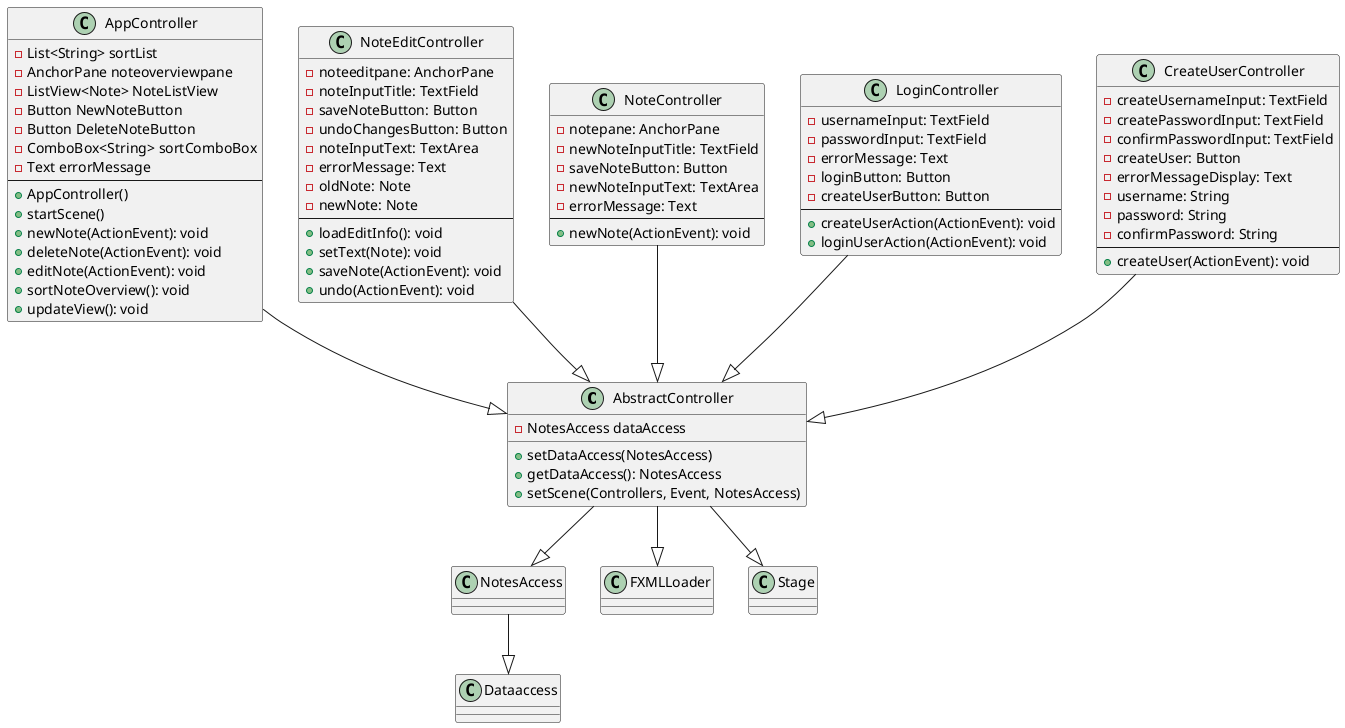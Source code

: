 @startuml classDiagramControllers

class AbstractController {
    - NotesAccess dataAccess
    + setDataAccess(NotesAccess)
    + getDataAccess(): NotesAccess
    + setScene(Controllers, Event, NotesAccess)
}

class AppController {
    - List<String> sortList
    - AnchorPane noteoverviewpane
    - ListView<Note> NoteListView
    - Button NewNoteButton
    - Button DeleteNoteButton
    - ComboBox<String> sortComboBox
    - Text errorMessage
    --
    + AppController()
    + startScene()
    + newNote(ActionEvent): void
    + deleteNote(ActionEvent): void
    + editNote(ActionEvent): void
    + sortNoteOverview(): void
    + updateView(): void
}

class NoteEditController {
    - noteeditpane: AnchorPane
    - noteInputTitle: TextField
    - saveNoteButton: Button
    - undoChangesButton: Button
    - noteInputText: TextArea
    - errorMessage: Text
    - oldNote: Note
    - newNote: Note
    --
    + loadEditInfo(): void
    + setText(Note): void
    + saveNote(ActionEvent): void
    + undo(ActionEvent): void
}

class NoteController {
    - notepane: AnchorPane
    - newNoteInputTitle: TextField
    - saveNoteButton: Button
    - newNoteInputText: TextArea
    - errorMessage: Text
    --
    + newNote(ActionEvent): void
}

class LoginController {
    - usernameInput: TextField
    - passwordInput: TextField
    - errorMessage: Text
    - loginButton: Button
    - createUserButton: Button
    --
    + createUserAction(ActionEvent): void
    + loginUserAction(ActionEvent): void
}

class CreateUserController {
    - createUsernameInput: TextField
    - createPasswordInput: TextField
    - confirmPasswordInput: TextField
    - createUser: Button
    - errorMessageDisplay: Text
    - username: String
    - password: String
    - confirmPassword: String
    --
    + createUser(ActionEvent): void
}

AbstractController --|> NotesAccess
AbstractController --|> FXMLLoader
AbstractController --|> Stage
NotesAccess --|> Dataaccess
LoginController --|> AbstractController
AppController --|> AbstractController
NoteController --|> AbstractController
NoteEditController --|> AbstractController
CreateUserController --|> AbstractController

@enduml